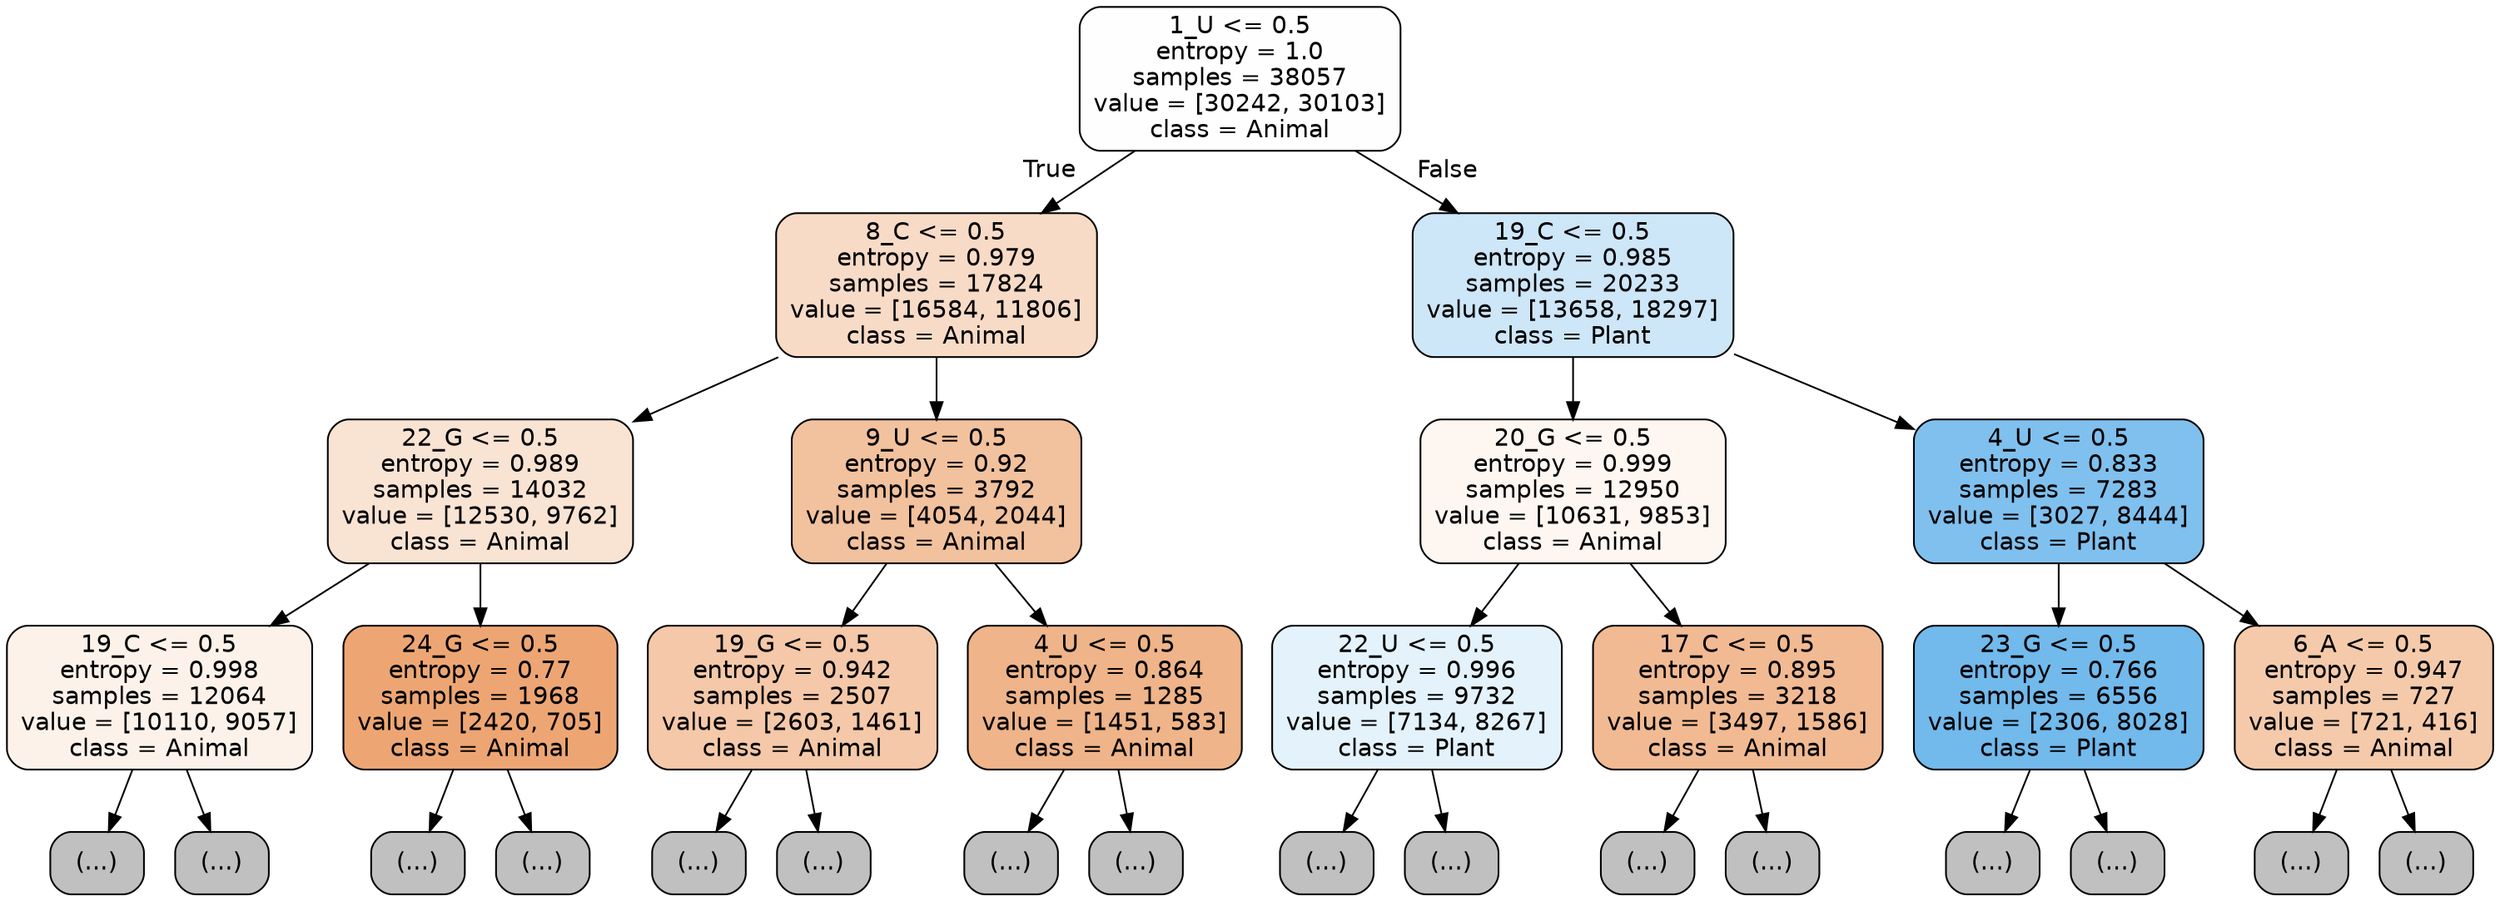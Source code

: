 digraph Tree {
node [shape=box, style="filled, rounded", color="black", fontname="helvetica"] ;
edge [fontname="helvetica"] ;
0 [label="1_U <= 0.5\nentropy = 1.0\nsamples = 38057\nvalue = [30242, 30103]\nclass = Animal", fillcolor="#fffefe"] ;
1 [label="8_C <= 0.5\nentropy = 0.979\nsamples = 17824\nvalue = [16584, 11806]\nclass = Animal", fillcolor="#f8dbc6"] ;
0 -> 1 [labeldistance=2.5, labelangle=45, headlabel="True"] ;
2 [label="22_G <= 0.5\nentropy = 0.989\nsamples = 14032\nvalue = [12530, 9762]\nclass = Animal", fillcolor="#f9e3d3"] ;
1 -> 2 ;
3 [label="19_C <= 0.5\nentropy = 0.998\nsamples = 12064\nvalue = [10110, 9057]\nclass = Animal", fillcolor="#fcf2ea"] ;
2 -> 3 ;
4 [label="(...)", fillcolor="#C0C0C0"] ;
3 -> 4 ;
4821 [label="(...)", fillcolor="#C0C0C0"] ;
3 -> 4821 ;
6382 [label="24_G <= 0.5\nentropy = 0.77\nsamples = 1968\nvalue = [2420, 705]\nclass = Animal", fillcolor="#eda673"] ;
2 -> 6382 ;
6383 [label="(...)", fillcolor="#C0C0C0"] ;
6382 -> 6383 ;
7222 [label="(...)", fillcolor="#C0C0C0"] ;
6382 -> 7222 ;
7261 [label="9_U <= 0.5\nentropy = 0.92\nsamples = 3792\nvalue = [4054, 2044]\nclass = Animal", fillcolor="#f2c19d"] ;
1 -> 7261 ;
7262 [label="19_G <= 0.5\nentropy = 0.942\nsamples = 2507\nvalue = [2603, 1461]\nclass = Animal", fillcolor="#f4c8a8"] ;
7261 -> 7262 ;
7263 [label="(...)", fillcolor="#C0C0C0"] ;
7262 -> 7263 ;
8404 [label="(...)", fillcolor="#C0C0C0"] ;
7262 -> 8404 ;
8795 [label="4_U <= 0.5\nentropy = 0.864\nsamples = 1285\nvalue = [1451, 583]\nclass = Animal", fillcolor="#efb489"] ;
7261 -> 8795 ;
8796 [label="(...)", fillcolor="#C0C0C0"] ;
8795 -> 8796 ;
9305 [label="(...)", fillcolor="#C0C0C0"] ;
8795 -> 9305 ;
9438 [label="19_C <= 0.5\nentropy = 0.985\nsamples = 20233\nvalue = [13658, 18297]\nclass = Plant", fillcolor="#cde6f8"] ;
0 -> 9438 [labeldistance=2.5, labelangle=-45, headlabel="False"] ;
9439 [label="20_G <= 0.5\nentropy = 0.999\nsamples = 12950\nvalue = [10631, 9853]\nclass = Animal", fillcolor="#fdf6f1"] ;
9438 -> 9439 ;
9440 [label="22_U <= 0.5\nentropy = 0.996\nsamples = 9732\nvalue = [7134, 8267]\nclass = Plant", fillcolor="#e4f2fb"] ;
9439 -> 9440 ;
9441 [label="(...)", fillcolor="#C0C0C0"] ;
9440 -> 9441 ;
13014 [label="(...)", fillcolor="#C0C0C0"] ;
9440 -> 13014 ;
13515 [label="17_C <= 0.5\nentropy = 0.895\nsamples = 3218\nvalue = [3497, 1586]\nclass = Animal", fillcolor="#f1ba93"] ;
9439 -> 13515 ;
13516 [label="(...)", fillcolor="#C0C0C0"] ;
13515 -> 13516 ;
14753 [label="(...)", fillcolor="#C0C0C0"] ;
13515 -> 14753 ;
15092 [label="4_U <= 0.5\nentropy = 0.833\nsamples = 7283\nvalue = [3027, 8444]\nclass = Plant", fillcolor="#80c0ee"] ;
9438 -> 15092 ;
15093 [label="23_G <= 0.5\nentropy = 0.766\nsamples = 6556\nvalue = [2306, 8028]\nclass = Plant", fillcolor="#72b9ec"] ;
15092 -> 15093 ;
15094 [label="(...)", fillcolor="#C0C0C0"] ;
15093 -> 15094 ;
16535 [label="(...)", fillcolor="#C0C0C0"] ;
15093 -> 16535 ;
16596 [label="6_A <= 0.5\nentropy = 0.947\nsamples = 727\nvalue = [721, 416]\nclass = Animal", fillcolor="#f4caab"] ;
15092 -> 16596 ;
16597 [label="(...)", fillcolor="#C0C0C0"] ;
16596 -> 16597 ;
16928 [label="(...)", fillcolor="#C0C0C0"] ;
16596 -> 16928 ;
}